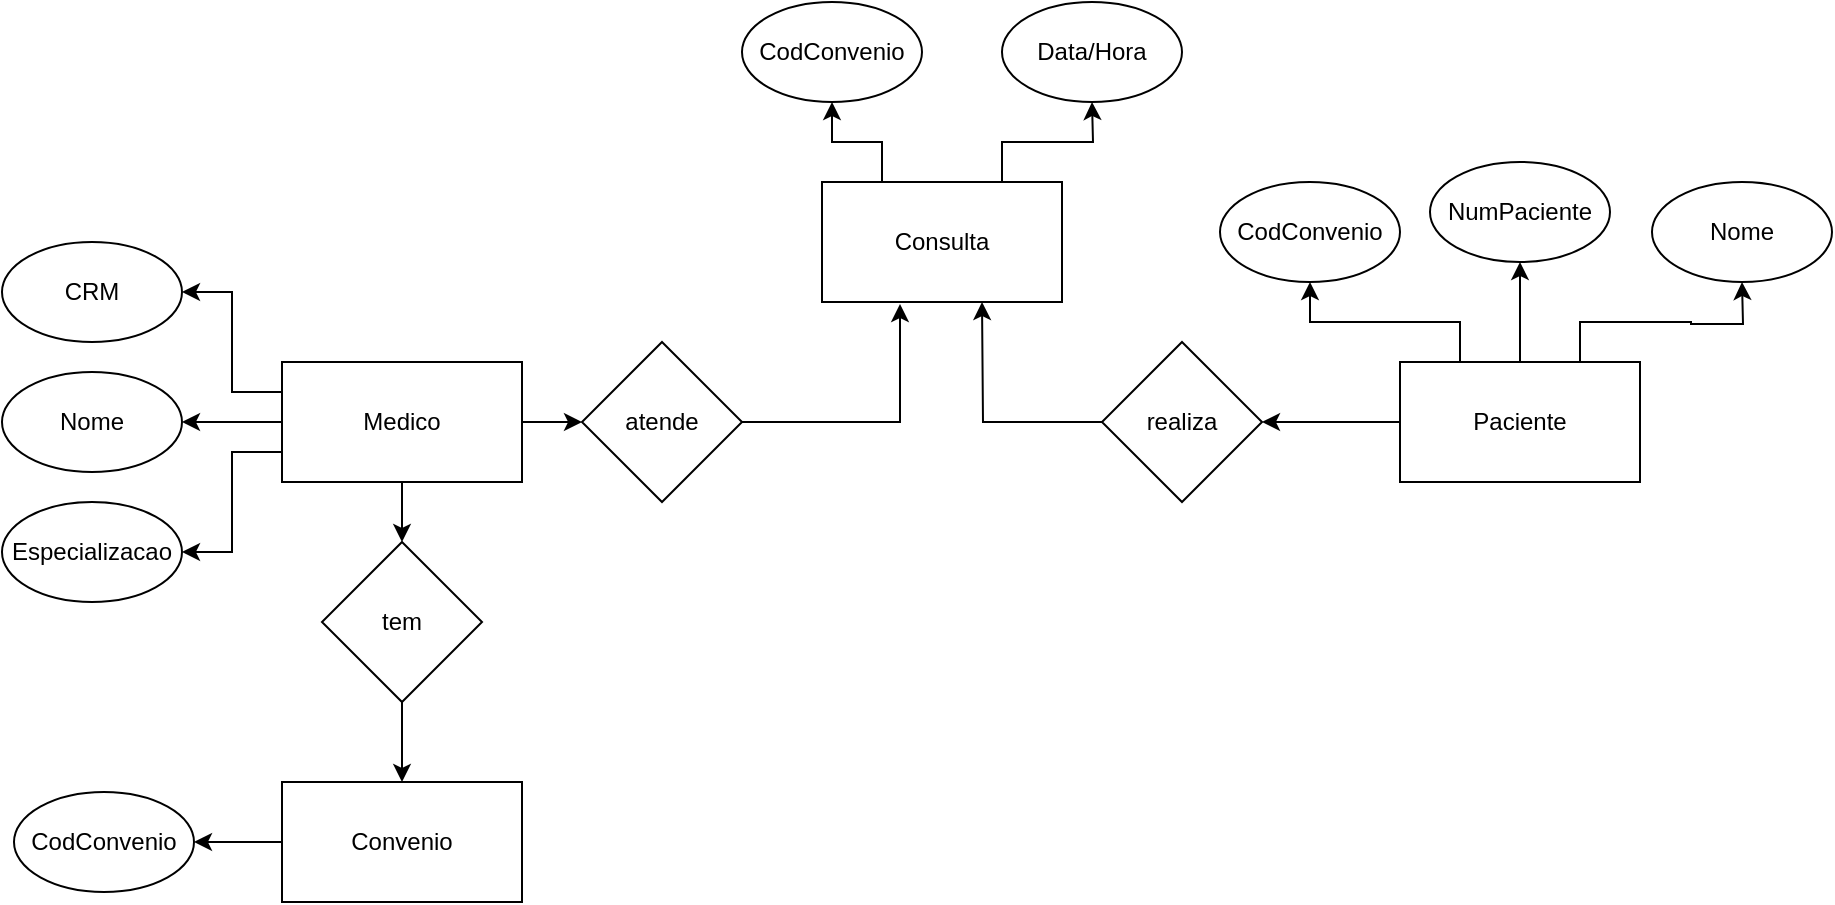 <mxfile version="26.2.13">
  <diagram name="Página-1" id="wI_CPRQ7y1bMLVppoq2T">
    <mxGraphModel dx="1667" dy="777" grid="1" gridSize="10" guides="1" tooltips="1" connect="1" arrows="1" fold="1" page="1" pageScale="1" pageWidth="827" pageHeight="1169" math="0" shadow="0">
      <root>
        <mxCell id="0" />
        <mxCell id="1" parent="0" />
        <mxCell id="KP-fyS8vQ4n9JcCyky0M-44" style="edgeStyle=orthogonalEdgeStyle;rounded=0;orthogonalLoop=1;jettySize=auto;html=1;exitX=0;exitY=0.5;exitDx=0;exitDy=0;" edge="1" parent="1" source="KP-fyS8vQ4n9JcCyky0M-1" target="KP-fyS8vQ4n9JcCyky0M-43">
          <mxGeometry relative="1" as="geometry" />
        </mxCell>
        <mxCell id="KP-fyS8vQ4n9JcCyky0M-1" value="Convenio" style="rounded=0;whiteSpace=wrap;html=1;" vertex="1" parent="1">
          <mxGeometry x="160" y="450" width="120" height="60" as="geometry" />
        </mxCell>
        <mxCell id="KP-fyS8vQ4n9JcCyky0M-8" style="edgeStyle=orthogonalEdgeStyle;rounded=0;orthogonalLoop=1;jettySize=auto;html=1;exitX=0.25;exitY=0;exitDx=0;exitDy=0;entryX=0.5;entryY=1;entryDx=0;entryDy=0;" edge="1" parent="1" source="KP-fyS8vQ4n9JcCyky0M-2" target="KP-fyS8vQ4n9JcCyky0M-5">
          <mxGeometry relative="1" as="geometry">
            <mxPoint x="680" y="200" as="targetPoint" />
          </mxGeometry>
        </mxCell>
        <mxCell id="KP-fyS8vQ4n9JcCyky0M-10" style="edgeStyle=orthogonalEdgeStyle;rounded=0;orthogonalLoop=1;jettySize=auto;html=1;exitX=0.75;exitY=0;exitDx=0;exitDy=0;entryX=0.5;entryY=1;entryDx=0;entryDy=0;" edge="1" parent="1" source="KP-fyS8vQ4n9JcCyky0M-2">
          <mxGeometry relative="1" as="geometry">
            <mxPoint x="890" y="200" as="targetPoint" />
          </mxGeometry>
        </mxCell>
        <mxCell id="KP-fyS8vQ4n9JcCyky0M-21" style="edgeStyle=orthogonalEdgeStyle;rounded=0;orthogonalLoop=1;jettySize=auto;html=1;exitX=0.5;exitY=0;exitDx=0;exitDy=0;entryX=0.5;entryY=1;entryDx=0;entryDy=0;" edge="1" parent="1" source="KP-fyS8vQ4n9JcCyky0M-2" target="KP-fyS8vQ4n9JcCyky0M-6">
          <mxGeometry relative="1" as="geometry" />
        </mxCell>
        <mxCell id="KP-fyS8vQ4n9JcCyky0M-50" style="edgeStyle=orthogonalEdgeStyle;rounded=0;orthogonalLoop=1;jettySize=auto;html=1;exitX=0;exitY=0.5;exitDx=0;exitDy=0;entryX=1;entryY=0.5;entryDx=0;entryDy=0;" edge="1" parent="1" source="KP-fyS8vQ4n9JcCyky0M-2" target="KP-fyS8vQ4n9JcCyky0M-23">
          <mxGeometry relative="1" as="geometry" />
        </mxCell>
        <mxCell id="KP-fyS8vQ4n9JcCyky0M-2" value="Paciente" style="rounded=0;whiteSpace=wrap;html=1;" vertex="1" parent="1">
          <mxGeometry x="719" y="240" width="120" height="60" as="geometry" />
        </mxCell>
        <mxCell id="KP-fyS8vQ4n9JcCyky0M-14" style="edgeStyle=orthogonalEdgeStyle;rounded=0;orthogonalLoop=1;jettySize=auto;html=1;exitX=0;exitY=0.25;exitDx=0;exitDy=0;entryX=1;entryY=0.5;entryDx=0;entryDy=0;" edge="1" parent="1" source="KP-fyS8vQ4n9JcCyky0M-3" target="KP-fyS8vQ4n9JcCyky0M-11">
          <mxGeometry relative="1" as="geometry" />
        </mxCell>
        <mxCell id="KP-fyS8vQ4n9JcCyky0M-15" style="edgeStyle=orthogonalEdgeStyle;rounded=0;orthogonalLoop=1;jettySize=auto;html=1;exitX=0;exitY=0.5;exitDx=0;exitDy=0;entryX=1;entryY=0.5;entryDx=0;entryDy=0;" edge="1" parent="1" source="KP-fyS8vQ4n9JcCyky0M-3" target="KP-fyS8vQ4n9JcCyky0M-12">
          <mxGeometry relative="1" as="geometry" />
        </mxCell>
        <mxCell id="KP-fyS8vQ4n9JcCyky0M-16" style="edgeStyle=orthogonalEdgeStyle;rounded=0;orthogonalLoop=1;jettySize=auto;html=1;exitX=0;exitY=0.75;exitDx=0;exitDy=0;entryX=1;entryY=0.5;entryDx=0;entryDy=0;" edge="1" parent="1" source="KP-fyS8vQ4n9JcCyky0M-3" target="KP-fyS8vQ4n9JcCyky0M-13">
          <mxGeometry relative="1" as="geometry" />
        </mxCell>
        <mxCell id="KP-fyS8vQ4n9JcCyky0M-53" style="edgeStyle=orthogonalEdgeStyle;rounded=0;orthogonalLoop=1;jettySize=auto;html=1;exitX=1;exitY=0.5;exitDx=0;exitDy=0;entryX=0;entryY=0.5;entryDx=0;entryDy=0;" edge="1" parent="1" source="KP-fyS8vQ4n9JcCyky0M-3" target="KP-fyS8vQ4n9JcCyky0M-36">
          <mxGeometry relative="1" as="geometry" />
        </mxCell>
        <mxCell id="KP-fyS8vQ4n9JcCyky0M-56" style="edgeStyle=orthogonalEdgeStyle;rounded=0;orthogonalLoop=1;jettySize=auto;html=1;exitX=0.5;exitY=1;exitDx=0;exitDy=0;entryX=0.5;entryY=0;entryDx=0;entryDy=0;" edge="1" parent="1" source="KP-fyS8vQ4n9JcCyky0M-3" target="KP-fyS8vQ4n9JcCyky0M-55">
          <mxGeometry relative="1" as="geometry" />
        </mxCell>
        <mxCell id="KP-fyS8vQ4n9JcCyky0M-3" value="Medico" style="rounded=0;whiteSpace=wrap;html=1;" vertex="1" parent="1">
          <mxGeometry x="160" y="240" width="120" height="60" as="geometry" />
        </mxCell>
        <mxCell id="KP-fyS8vQ4n9JcCyky0M-45" style="edgeStyle=orthogonalEdgeStyle;rounded=0;orthogonalLoop=1;jettySize=auto;html=1;exitX=0.25;exitY=0;exitDx=0;exitDy=0;entryX=0.5;entryY=1;entryDx=0;entryDy=0;" edge="1" parent="1" source="KP-fyS8vQ4n9JcCyky0M-4" target="KP-fyS8vQ4n9JcCyky0M-17">
          <mxGeometry relative="1" as="geometry" />
        </mxCell>
        <mxCell id="KP-fyS8vQ4n9JcCyky0M-46" style="edgeStyle=orthogonalEdgeStyle;rounded=0;orthogonalLoop=1;jettySize=auto;html=1;exitX=0.75;exitY=0;exitDx=0;exitDy=0;entryX=0.5;entryY=1;entryDx=0;entryDy=0;" edge="1" parent="1" source="KP-fyS8vQ4n9JcCyky0M-4">
          <mxGeometry relative="1" as="geometry">
            <mxPoint x="565" y="110" as="targetPoint" />
          </mxGeometry>
        </mxCell>
        <mxCell id="KP-fyS8vQ4n9JcCyky0M-4" value="Consulta" style="rounded=0;whiteSpace=wrap;html=1;" vertex="1" parent="1">
          <mxGeometry x="430" y="150" width="120" height="60" as="geometry" />
        </mxCell>
        <mxCell id="KP-fyS8vQ4n9JcCyky0M-5" value="CodConvenio" style="ellipse;whiteSpace=wrap;html=1;" vertex="1" parent="1">
          <mxGeometry x="629" y="150" width="90" height="50" as="geometry" />
        </mxCell>
        <mxCell id="KP-fyS8vQ4n9JcCyky0M-6" value="NumPaciente" style="ellipse;whiteSpace=wrap;html=1;" vertex="1" parent="1">
          <mxGeometry x="734" y="140" width="90" height="50" as="geometry" />
        </mxCell>
        <mxCell id="KP-fyS8vQ4n9JcCyky0M-7" value="Nome" style="ellipse;whiteSpace=wrap;html=1;" vertex="1" parent="1">
          <mxGeometry x="845" y="150" width="90" height="50" as="geometry" />
        </mxCell>
        <mxCell id="KP-fyS8vQ4n9JcCyky0M-11" value="CRM" style="ellipse;whiteSpace=wrap;html=1;" vertex="1" parent="1">
          <mxGeometry x="20" y="180" width="90" height="50" as="geometry" />
        </mxCell>
        <mxCell id="KP-fyS8vQ4n9JcCyky0M-12" value="Nome" style="ellipse;whiteSpace=wrap;html=1;" vertex="1" parent="1">
          <mxGeometry x="20" y="245" width="90" height="50" as="geometry" />
        </mxCell>
        <mxCell id="KP-fyS8vQ4n9JcCyky0M-13" value="Especializacao" style="ellipse;whiteSpace=wrap;html=1;" vertex="1" parent="1">
          <mxGeometry x="20" y="310" width="90" height="50" as="geometry" />
        </mxCell>
        <mxCell id="KP-fyS8vQ4n9JcCyky0M-17" value="CodConvenio" style="ellipse;whiteSpace=wrap;html=1;" vertex="1" parent="1">
          <mxGeometry x="390" y="60" width="90" height="50" as="geometry" />
        </mxCell>
        <mxCell id="KP-fyS8vQ4n9JcCyky0M-18" value="Data/Hora" style="ellipse;whiteSpace=wrap;html=1;" vertex="1" parent="1">
          <mxGeometry x="520" y="60" width="90" height="50" as="geometry" />
        </mxCell>
        <mxCell id="KP-fyS8vQ4n9JcCyky0M-23" value="realiza" style="rhombus;whiteSpace=wrap;html=1;" vertex="1" parent="1">
          <mxGeometry x="570" y="230" width="80" height="80" as="geometry" />
        </mxCell>
        <mxCell id="KP-fyS8vQ4n9JcCyky0M-36" value="atende" style="rhombus;whiteSpace=wrap;html=1;" vertex="1" parent="1">
          <mxGeometry x="310" y="230" width="80" height="80" as="geometry" />
        </mxCell>
        <mxCell id="KP-fyS8vQ4n9JcCyky0M-43" value="CodConvenio" style="ellipse;whiteSpace=wrap;html=1;" vertex="1" parent="1">
          <mxGeometry x="26" y="455" width="90" height="50" as="geometry" />
        </mxCell>
        <mxCell id="KP-fyS8vQ4n9JcCyky0M-51" style="edgeStyle=orthogonalEdgeStyle;rounded=0;orthogonalLoop=1;jettySize=auto;html=1;exitX=0;exitY=0.5;exitDx=0;exitDy=0;" edge="1" parent="1" source="KP-fyS8vQ4n9JcCyky0M-23">
          <mxGeometry relative="1" as="geometry">
            <mxPoint x="510" y="210" as="targetPoint" />
          </mxGeometry>
        </mxCell>
        <mxCell id="KP-fyS8vQ4n9JcCyky0M-52" style="edgeStyle=orthogonalEdgeStyle;rounded=0;orthogonalLoop=1;jettySize=auto;html=1;exitX=1;exitY=0.5;exitDx=0;exitDy=0;entryX=0.325;entryY=1.017;entryDx=0;entryDy=0;entryPerimeter=0;" edge="1" parent="1" source="KP-fyS8vQ4n9JcCyky0M-36" target="KP-fyS8vQ4n9JcCyky0M-4">
          <mxGeometry relative="1" as="geometry" />
        </mxCell>
        <mxCell id="KP-fyS8vQ4n9JcCyky0M-57" style="edgeStyle=orthogonalEdgeStyle;rounded=0;orthogonalLoop=1;jettySize=auto;html=1;exitX=0.5;exitY=1;exitDx=0;exitDy=0;" edge="1" parent="1" source="KP-fyS8vQ4n9JcCyky0M-55" target="KP-fyS8vQ4n9JcCyky0M-1">
          <mxGeometry relative="1" as="geometry" />
        </mxCell>
        <mxCell id="KP-fyS8vQ4n9JcCyky0M-55" value="tem" style="rhombus;whiteSpace=wrap;html=1;" vertex="1" parent="1">
          <mxGeometry x="180" y="330" width="80" height="80" as="geometry" />
        </mxCell>
      </root>
    </mxGraphModel>
  </diagram>
</mxfile>
